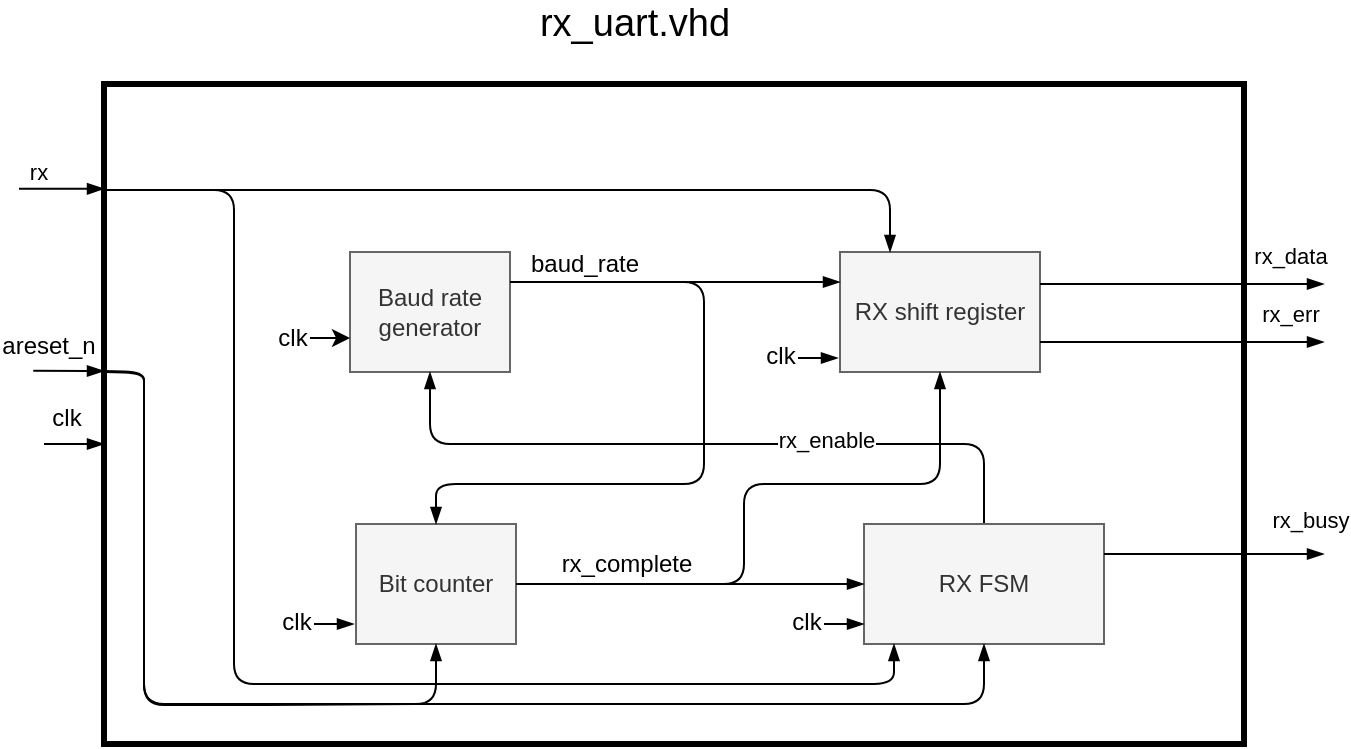 <mxfile scale="2" border="0">
    <diagram id="yUE5iZ8mLl_cM_Y-DyXM" name="Page-1">
        <mxGraphModel dx="1027" dy="794" grid="1" gridSize="10" guides="1" tooltips="1" connect="1" arrows="1" fold="1" page="1" pageScale="1" pageWidth="827" pageHeight="1169" math="0" shadow="0">
            <root>
                <mxCell id="0"/>
                <mxCell id="1" parent="0"/>
                <mxCell id="11" value="" style="rounded=0;whiteSpace=wrap;html=1;gradientColor=none;fillColor=none;strokeWidth=3;" parent="1" vertex="1">
                    <mxGeometry x="160" y="130" width="570" height="330" as="geometry"/>
                </mxCell>
                <mxCell id="3" value="Baud rate &lt;br&gt;generator" style="rounded=0;whiteSpace=wrap;html=1;fillColor=#f5f5f5;fontColor=#333333;strokeColor=#666666;" parent="1" vertex="1">
                    <mxGeometry x="283" y="214" width="80" height="60" as="geometry"/>
                </mxCell>
                <mxCell id="4" value="Bit counter" style="rounded=0;whiteSpace=wrap;html=1;fillColor=#f5f5f5;fontColor=#333333;strokeColor=#666666;" parent="1" vertex="1">
                    <mxGeometry x="286" y="350" width="80" height="60" as="geometry"/>
                </mxCell>
                <mxCell id="5" value="RX shift register" style="rounded=0;whiteSpace=wrap;html=1;fillColor=#f5f5f5;fontColor=#333333;strokeColor=#666666;" parent="1" vertex="1">
                    <mxGeometry x="528" y="214" width="100" height="60" as="geometry"/>
                </mxCell>
                <mxCell id="10" style="edgeStyle=none;html=1;exitX=0.5;exitY=0;exitDx=0;exitDy=0;entryX=0.5;entryY=1;entryDx=0;entryDy=0;endArrow=blockThin;endFill=1;" parent="1" source="6" target="3" edge="1">
                    <mxGeometry relative="1" as="geometry">
                        <Array as="points">
                            <mxPoint x="600" y="310"/>
                            <mxPoint x="480" y="310"/>
                            <mxPoint x="323" y="310"/>
                        </Array>
                    </mxGeometry>
                </mxCell>
                <mxCell id="140" value="rx_enable" style="edgeLabel;html=1;align=center;verticalAlign=middle;resizable=0;points=[];" parent="10" vertex="1" connectable="0">
                    <mxGeometry x="-0.324" y="-2" relative="1" as="geometry">
                        <mxPoint as="offset"/>
                    </mxGeometry>
                </mxCell>
                <mxCell id="6" value="RX FSM" style="rounded=0;whiteSpace=wrap;html=1;fillColor=#f5f5f5;fontColor=#333333;strokeColor=#666666;" parent="1" vertex="1">
                    <mxGeometry x="540" y="350" width="120" height="60" as="geometry"/>
                </mxCell>
                <mxCell id="37" value="" style="endArrow=blockThin;html=1;rounded=0;strokeColor=default;strokeWidth=1;entryX=0;entryY=0.5;entryDx=0;entryDy=0;exitX=1;exitY=0.5;exitDx=0;exitDy=0;endFill=1;" parent="1" source="4" target="6" edge="1">
                    <mxGeometry width="50" height="50" relative="1" as="geometry">
                        <mxPoint x="660" y="260" as="sourcePoint"/>
                        <mxPoint x="710" y="210" as="targetPoint"/>
                    </mxGeometry>
                </mxCell>
                <mxCell id="38" value="&lt;font style=&quot;font-size: 12px&quot;&gt;rx_complete&lt;/font&gt;" style="edgeLabel;html=1;align=center;verticalAlign=middle;resizable=0;points=[];" parent="37" vertex="1" connectable="0">
                    <mxGeometry x="0.32" y="1" relative="1" as="geometry">
                        <mxPoint x="-60" y="-9" as="offset"/>
                    </mxGeometry>
                </mxCell>
                <mxCell id="41" value="&lt;font style=&quot;font-size: 19px&quot;&gt;rx_uart.vhd&lt;/font&gt;" style="text;html=1;resizable=0;autosize=1;align=center;verticalAlign=middle;points=[];fillColor=none;strokeColor=none;rounded=0;" parent="1" vertex="1">
                    <mxGeometry x="370" y="90" width="110" height="20" as="geometry"/>
                </mxCell>
                <mxCell id="44" style="edgeStyle=none;html=1;entryX=1;entryY=0.25;entryDx=0;entryDy=0;endArrow=none;endFill=0;startArrow=blockThin;startFill=1;" parent="1" target="6" edge="1">
                    <mxGeometry relative="1" as="geometry">
                        <mxPoint x="770" y="365" as="sourcePoint"/>
                        <mxPoint x="510" y="420" as="targetPoint"/>
                        <Array as="points">
                            <mxPoint x="740" y="365"/>
                            <mxPoint x="720" y="365"/>
                            <mxPoint x="700" y="365"/>
                        </Array>
                    </mxGeometry>
                </mxCell>
                <mxCell id="100" value="rx_busy" style="edgeLabel;html=1;align=center;verticalAlign=middle;resizable=0;points=[];" parent="44" vertex="1" connectable="0">
                    <mxGeometry x="-0.698" relative="1" as="geometry">
                        <mxPoint x="9" y="-17" as="offset"/>
                    </mxGeometry>
                </mxCell>
                <mxCell id="49" value="" style="endArrow=blockThin;html=1;rounded=1;fontSize=12;strokeColor=default;strokeWidth=1;entryX=-0.003;entryY=0.394;entryDx=0;entryDy=0;entryPerimeter=0;endFill=1;" parent="1" edge="1">
                    <mxGeometry width="50" height="50" relative="1" as="geometry">
                        <mxPoint x="124.633" y="273.41" as="sourcePoint"/>
                        <mxPoint x="160" y="273.55" as="targetPoint"/>
                    </mxGeometry>
                </mxCell>
                <mxCell id="50" value="areset_n" style="edgeLabel;html=1;align=center;verticalAlign=middle;resizable=0;points=[];fontSize=12;" parent="49" vertex="1" connectable="0">
                    <mxGeometry x="-0.56" y="3" relative="1" as="geometry">
                        <mxPoint x="-1" y="-10" as="offset"/>
                    </mxGeometry>
                </mxCell>
                <mxCell id="59" style="edgeStyle=none;rounded=1;html=1;exitX=1;exitY=0.25;exitDx=0;exitDy=0;entryX=0;entryY=0.25;entryDx=0;entryDy=0;fontSize=12;endArrow=blockThin;endFill=1;strokeColor=default;strokeWidth=1;" parent="1" source="3" target="5" edge="1">
                    <mxGeometry relative="1" as="geometry">
                        <Array as="points"/>
                        <mxPoint x="507" y="237.38" as="sourcePoint"/>
                    </mxGeometry>
                </mxCell>
                <mxCell id="67" style="edgeStyle=none;rounded=1;html=1;entryX=0.5;entryY=0;entryDx=0;entryDy=0;fontSize=10;endArrow=blockThin;endFill=1;strokeColor=default;strokeWidth=1;exitX=1;exitY=0.25;exitDx=0;exitDy=0;" parent="1" source="3" target="4" edge="1">
                    <mxGeometry relative="1" as="geometry">
                        <mxPoint x="520" y="237" as="sourcePoint"/>
                        <Array as="points">
                            <mxPoint x="460" y="229"/>
                            <mxPoint x="460" y="330"/>
                            <mxPoint x="326" y="330"/>
                        </Array>
                    </mxGeometry>
                </mxCell>
                <mxCell id="69" value="&lt;font style=&quot;font-size: 12px&quot;&gt;baud_rate&lt;br&gt;&lt;/font&gt;" style="edgeLabel;html=1;align=center;verticalAlign=middle;resizable=0;points=[];fontSize=10;" parent="67" vertex="1" connectable="0">
                    <mxGeometry x="-0.667" y="1" relative="1" as="geometry">
                        <mxPoint x="-22" y="-8" as="offset"/>
                    </mxGeometry>
                </mxCell>
                <mxCell id="73" value="" style="endArrow=classic;html=1;rounded=1;fontSize=10;strokeColor=default;strokeWidth=1;entryX=0;entryY=0.5;entryDx=0;entryDy=0;" parent="1" edge="1">
                    <mxGeometry width="50" height="50" relative="1" as="geometry">
                        <mxPoint x="263" y="257.06" as="sourcePoint"/>
                        <mxPoint x="283" y="257.0" as="targetPoint"/>
                    </mxGeometry>
                </mxCell>
                <mxCell id="74" value="&lt;font style=&quot;font-size: 12px&quot;&gt;clk&lt;/font&gt;" style="edgeLabel;html=1;align=center;verticalAlign=middle;resizable=0;points=[];fontSize=10;" parent="73" vertex="1" connectable="0">
                    <mxGeometry x="-0.57" y="1" relative="1" as="geometry">
                        <mxPoint x="-14" y="1" as="offset"/>
                    </mxGeometry>
                </mxCell>
                <mxCell id="75" value="" style="endArrow=blockThin;html=1;rounded=1;fontSize=10;strokeColor=default;strokeWidth=1;entryX=0;entryY=0.5;entryDx=0;entryDy=0;endFill=1;" parent="1" edge="1">
                    <mxGeometry width="50" height="50" relative="1" as="geometry">
                        <mxPoint x="265" y="400.06" as="sourcePoint"/>
                        <mxPoint x="285" y="400.0" as="targetPoint"/>
                    </mxGeometry>
                </mxCell>
                <mxCell id="76" value="&lt;font style=&quot;font-size: 12px&quot;&gt;clk&lt;/font&gt;" style="edgeLabel;html=1;align=center;verticalAlign=middle;resizable=0;points=[];fontSize=10;" parent="75" vertex="1" connectable="0">
                    <mxGeometry x="-0.57" y="1" relative="1" as="geometry">
                        <mxPoint x="-14" as="offset"/>
                    </mxGeometry>
                </mxCell>
                <mxCell id="77" value="" style="endArrow=blockThin;html=1;rounded=1;fontSize=10;strokeColor=default;strokeWidth=1;entryX=0;entryY=0.5;entryDx=0;entryDy=0;endFill=1;" parent="1" edge="1">
                    <mxGeometry width="50" height="50" relative="1" as="geometry">
                        <mxPoint x="520" y="400.06" as="sourcePoint"/>
                        <mxPoint x="540" y="400.0" as="targetPoint"/>
                    </mxGeometry>
                </mxCell>
                <mxCell id="78" value="&lt;font style=&quot;font-size: 12px&quot;&gt;clk&lt;/font&gt;" style="edgeLabel;html=1;align=center;verticalAlign=middle;resizable=0;points=[];fontSize=10;" parent="77" vertex="1" connectable="0">
                    <mxGeometry x="-0.57" y="1" relative="1" as="geometry">
                        <mxPoint x="-14" as="offset"/>
                    </mxGeometry>
                </mxCell>
                <mxCell id="79" value="" style="endArrow=blockThin;html=1;rounded=1;fontSize=10;strokeColor=default;strokeWidth=1;entryX=0;entryY=0.5;entryDx=0;entryDy=0;endFill=1;" parent="1" edge="1">
                    <mxGeometry width="50" height="50" relative="1" as="geometry">
                        <mxPoint x="507" y="267.06" as="sourcePoint"/>
                        <mxPoint x="527" y="267.0" as="targetPoint"/>
                    </mxGeometry>
                </mxCell>
                <mxCell id="80" value="&lt;font style=&quot;font-size: 12px&quot;&gt;clk&lt;/font&gt;" style="edgeLabel;html=1;align=center;verticalAlign=middle;resizable=0;points=[];fontSize=10;" parent="79" vertex="1" connectable="0">
                    <mxGeometry x="-0.57" y="1" relative="1" as="geometry">
                        <mxPoint x="-14" as="offset"/>
                    </mxGeometry>
                </mxCell>
                <mxCell id="81" value="" style="endArrow=blockThin;html=1;rounded=1;fontSize=10;strokeColor=default;strokeWidth=1;entryX=0;entryY=0.5;entryDx=0;entryDy=0;endFill=1;" parent="1" edge="1">
                    <mxGeometry width="50" height="50" relative="1" as="geometry">
                        <mxPoint x="130" y="310" as="sourcePoint"/>
                        <mxPoint x="160" y="310" as="targetPoint"/>
                    </mxGeometry>
                </mxCell>
                <mxCell id="82" value="&lt;font style=&quot;font-size: 12px&quot;&gt;clk&lt;/font&gt;" style="edgeLabel;html=1;align=center;verticalAlign=middle;resizable=0;points=[];fontSize=10;" parent="81" vertex="1" connectable="0">
                    <mxGeometry x="-0.57" y="1" relative="1" as="geometry">
                        <mxPoint x="4" y="-12" as="offset"/>
                    </mxGeometry>
                </mxCell>
                <mxCell id="94" style="edgeStyle=none;html=1;entryX=1;entryY=0.75;entryDx=0;entryDy=0;endArrow=none;endFill=0;startArrow=blockThin;startFill=1;" parent="1" target="5" edge="1">
                    <mxGeometry relative="1" as="geometry">
                        <mxPoint x="770" y="259" as="sourcePoint"/>
                        <mxPoint x="510" y="420" as="targetPoint"/>
                        <Array as="points">
                            <mxPoint x="720" y="259"/>
                            <mxPoint x="700" y="259"/>
                        </Array>
                    </mxGeometry>
                </mxCell>
                <mxCell id="97" value="rx_err" style="edgeLabel;html=1;align=center;verticalAlign=middle;resizable=0;points=[];" parent="94" vertex="1" connectable="0">
                    <mxGeometry x="-0.947" y="1" relative="1" as="geometry">
                        <mxPoint x="-13" y="-15" as="offset"/>
                    </mxGeometry>
                </mxCell>
                <mxCell id="110" value="" style="endArrow=none;html=1;rounded=1;strokeColor=default;strokeWidth=1;endFill=0;startArrow=blockThin;startFill=1;exitX=0.25;exitY=0;exitDx=0;exitDy=0;" parent="1" source="5" edge="1">
                    <mxGeometry x="-1" y="10" width="50" height="50" relative="1" as="geometry">
                        <mxPoint x="810" y="180" as="sourcePoint"/>
                        <mxPoint x="160" y="183" as="targetPoint"/>
                        <Array as="points">
                            <mxPoint x="553" y="183"/>
                        </Array>
                        <mxPoint as="offset"/>
                    </mxGeometry>
                </mxCell>
                <mxCell id="113" style="edgeStyle=none;rounded=1;html=1;exitX=0;exitY=0.105;exitDx=0;exitDy=0;entryX=0;entryY=0.25;entryDx=0;entryDy=0;fontSize=12;endArrow=blockThin;endFill=1;strokeColor=default;strokeWidth=1;exitPerimeter=0;" parent="1" edge="1">
                    <mxGeometry relative="1" as="geometry">
                        <mxPoint x="117.51" y="182.35" as="sourcePoint"/>
                        <mxPoint x="160" y="182.43" as="targetPoint"/>
                    </mxGeometry>
                </mxCell>
                <mxCell id="114" value="rx" style="edgeLabel;html=1;align=center;verticalAlign=middle;resizable=0;points=[];" parent="113" vertex="1" connectable="0">
                    <mxGeometry x="-0.585" relative="1" as="geometry">
                        <mxPoint y="-9" as="offset"/>
                    </mxGeometry>
                </mxCell>
                <mxCell id="115" value="" style="endArrow=none;html=1;rounded=1;strokeColor=default;strokeWidth=1;endFill=0;startArrow=blockThin;startFill=1;exitX=0.25;exitY=1;exitDx=0;exitDy=0;" parent="1" edge="1">
                    <mxGeometry x="-1" y="10" width="50" height="50" relative="1" as="geometry">
                        <mxPoint x="555" y="410" as="sourcePoint"/>
                        <mxPoint x="160" y="183" as="targetPoint"/>
                        <Array as="points">
                            <mxPoint x="555" y="430"/>
                            <mxPoint x="385" y="430"/>
                            <mxPoint x="225" y="430"/>
                            <mxPoint x="225" y="310"/>
                            <mxPoint x="225" y="240"/>
                            <mxPoint x="225" y="183"/>
                        </Array>
                        <mxPoint as="offset"/>
                    </mxGeometry>
                </mxCell>
                <mxCell id="117" value="" style="endArrow=none;html=1;rounded=1;strokeColor=default;strokeWidth=1;endFill=0;startArrow=blockThin;startFill=1;exitX=0.5;exitY=1;exitDx=0;exitDy=0;entryX=0;entryY=0.435;entryDx=0;entryDy=0;entryPerimeter=0;" parent="1" source="6" target="11" edge="1">
                    <mxGeometry x="-1" y="10" width="50" height="50" relative="1" as="geometry">
                        <mxPoint x="580" y="420" as="sourcePoint"/>
                        <mxPoint x="232.49" y="193.25" as="targetPoint"/>
                        <Array as="points">
                            <mxPoint x="600" y="440"/>
                            <mxPoint x="410" y="440"/>
                            <mxPoint x="250" y="440"/>
                            <mxPoint x="180" y="440"/>
                            <mxPoint x="180" y="360"/>
                            <mxPoint x="180" y="320"/>
                            <mxPoint x="180" y="290"/>
                            <mxPoint x="180" y="274"/>
                        </Array>
                        <mxPoint as="offset"/>
                    </mxGeometry>
                </mxCell>
                <mxCell id="132" value="" style="endArrow=blockThin;html=1;rounded=1;strokeColor=default;strokeWidth=1;entryX=0.5;entryY=1;entryDx=0;entryDy=0;endFill=1;" parent="1" target="5" edge="1">
                    <mxGeometry width="50" height="50" relative="1" as="geometry">
                        <mxPoint x="370" y="380" as="sourcePoint"/>
                        <mxPoint x="550" y="390" as="targetPoint"/>
                        <Array as="points">
                            <mxPoint x="480" y="380"/>
                            <mxPoint x="480" y="330"/>
                            <mxPoint x="578" y="330"/>
                        </Array>
                    </mxGeometry>
                </mxCell>
                <mxCell id="137" style="edgeStyle=none;html=1;entryX=1;entryY=0.75;entryDx=0;entryDy=0;endArrow=none;endFill=0;startArrow=blockThin;startFill=1;" parent="1" edge="1">
                    <mxGeometry relative="1" as="geometry">
                        <mxPoint x="770" y="230" as="sourcePoint"/>
                        <mxPoint x="628.0" y="230" as="targetPoint"/>
                        <Array as="points">
                            <mxPoint x="720" y="230"/>
                            <mxPoint x="700" y="230"/>
                        </Array>
                    </mxGeometry>
                </mxCell>
                <mxCell id="138" value="rx_data" style="edgeLabel;html=1;align=center;verticalAlign=middle;resizable=0;points=[];" parent="137" vertex="1" connectable="0">
                    <mxGeometry x="-0.947" y="1" relative="1" as="geometry">
                        <mxPoint x="-13" y="-15" as="offset"/>
                    </mxGeometry>
                </mxCell>
                <mxCell id="139" value="" style="endArrow=none;html=1;rounded=1;strokeColor=default;strokeWidth=1;endFill=0;startArrow=blockThin;startFill=1;exitX=0.5;exitY=1;exitDx=0;exitDy=0;entryX=0;entryY=0.435;entryDx=0;entryDy=0;entryPerimeter=0;" parent="1" source="4" edge="1">
                    <mxGeometry x="-1" y="10" width="50" height="50" relative="1" as="geometry">
                        <mxPoint x="600" y="410.45" as="sourcePoint"/>
                        <mxPoint x="160" y="274.0" as="targetPoint"/>
                        <Array as="points">
                            <mxPoint x="326" y="440"/>
                            <mxPoint x="250" y="440.45"/>
                            <mxPoint x="180" y="440.45"/>
                            <mxPoint x="180" y="360.45"/>
                            <mxPoint x="180" y="320.45"/>
                            <mxPoint x="180" y="290.45"/>
                            <mxPoint x="180" y="274.45"/>
                        </Array>
                        <mxPoint as="offset"/>
                    </mxGeometry>
                </mxCell>
            </root>
        </mxGraphModel>
    </diagram>
</mxfile>